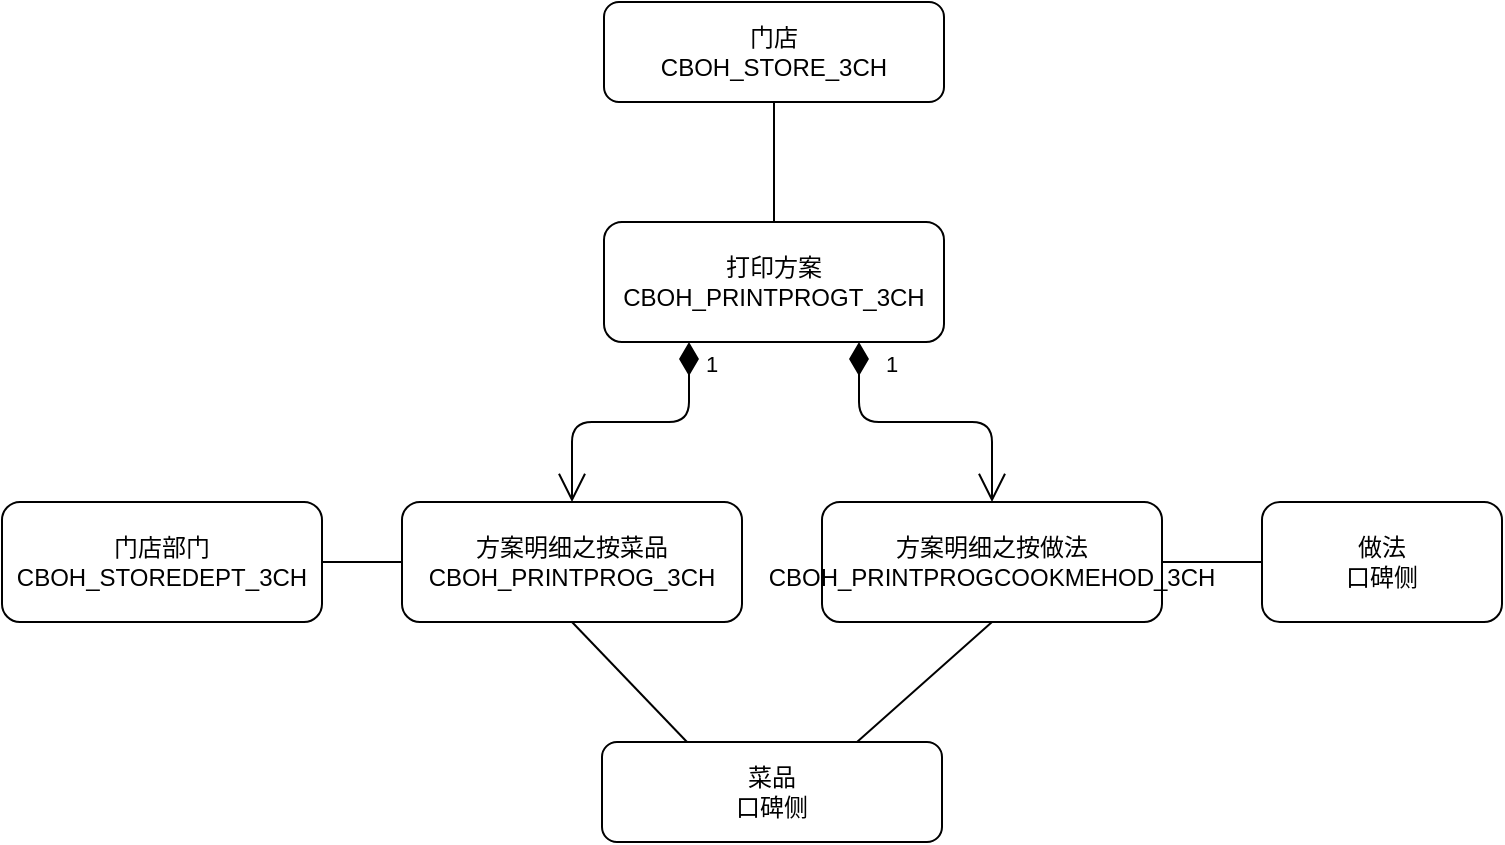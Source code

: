 <mxfile version="13.0.9" type="github">
  <diagram id="flUzdrC8JD7EecjdXO0x" name="Page-1">
    <mxGraphModel dx="892" dy="498" grid="1" gridSize="10" guides="1" tooltips="1" connect="1" arrows="1" fold="1" page="1" pageScale="1" pageWidth="827" pageHeight="1169" math="0" shadow="0">
      <root>
        <mxCell id="0" />
        <mxCell id="1" parent="0" />
        <mxCell id="1Gv-FpJVUD6D7qWlxgro-1" value="打印方案&lt;br&gt;CBOH_PRINTPROGT_3CH" style="rounded=1;whiteSpace=wrap;html=1;" parent="1" vertex="1">
          <mxGeometry x="331" y="150" width="170" height="60" as="geometry" />
        </mxCell>
        <mxCell id="1Gv-FpJVUD6D7qWlxgro-2" value="方案明细之按菜品&lt;br&gt;CBOH_PRINTPROG_3CH" style="rounded=1;whiteSpace=wrap;html=1;" parent="1" vertex="1">
          <mxGeometry x="230" y="290" width="170" height="60" as="geometry" />
        </mxCell>
        <mxCell id="1Gv-FpJVUD6D7qWlxgro-3" value="菜品&lt;br&gt;口碑侧" style="rounded=1;whiteSpace=wrap;html=1;" parent="1" vertex="1">
          <mxGeometry x="330" y="410" width="170" height="50" as="geometry" />
        </mxCell>
        <mxCell id="1Gv-FpJVUD6D7qWlxgro-4" value="" style="endArrow=none;html=1;entryX=0.5;entryY=1;entryDx=0;entryDy=0;exitX=0.25;exitY=0;exitDx=0;exitDy=0;" parent="1" source="1Gv-FpJVUD6D7qWlxgro-3" target="1Gv-FpJVUD6D7qWlxgro-2" edge="1">
          <mxGeometry width="50" height="50" relative="1" as="geometry">
            <mxPoint x="435" y="184.777" as="sourcePoint" />
            <mxPoint x="183" y="110" as="targetPoint" />
          </mxGeometry>
        </mxCell>
        <mxCell id="1Gv-FpJVUD6D7qWlxgro-5" value="门店部门&lt;br&gt;CBOH_STOREDEPT_3CH" style="rounded=1;whiteSpace=wrap;html=1;" parent="1" vertex="1">
          <mxGeometry x="30" y="290" width="160" height="60" as="geometry" />
        </mxCell>
        <mxCell id="1Gv-FpJVUD6D7qWlxgro-6" value="" style="endArrow=none;html=1;entryX=1;entryY=0.5;entryDx=0;entryDy=0;exitX=0;exitY=0.5;exitDx=0;exitDy=0;" parent="1" source="1Gv-FpJVUD6D7qWlxgro-2" target="1Gv-FpJVUD6D7qWlxgro-5" edge="1">
          <mxGeometry width="50" height="50" relative="1" as="geometry">
            <mxPoint x="280" y="320" as="sourcePoint" />
            <mxPoint x="470" y="330" as="targetPoint" />
          </mxGeometry>
        </mxCell>
        <mxCell id="1Gv-FpJVUD6D7qWlxgro-7" value="门店&lt;br&gt;CBOH_STORE_3CH" style="rounded=1;whiteSpace=wrap;html=1;" parent="1" vertex="1">
          <mxGeometry x="331" y="40" width="170" height="50" as="geometry" />
        </mxCell>
        <mxCell id="1Gv-FpJVUD6D7qWlxgro-8" value="" style="endArrow=none;html=1;entryX=0.5;entryY=0;entryDx=0;entryDy=0;exitX=0.5;exitY=1;exitDx=0;exitDy=0;" parent="1" source="1Gv-FpJVUD6D7qWlxgro-7" target="1Gv-FpJVUD6D7qWlxgro-1" edge="1">
          <mxGeometry width="50" height="50" relative="1" as="geometry">
            <mxPoint x="314" y="330" as="sourcePoint" />
            <mxPoint x="240" y="330" as="targetPoint" />
            <Array as="points" />
          </mxGeometry>
        </mxCell>
        <mxCell id="1Gv-FpJVUD6D7qWlxgro-11" value="方案明细之按做法&lt;br&gt;CBOH_PRINTPROGCOOKMEHOD_3CH" style="rounded=1;whiteSpace=wrap;html=1;" parent="1" vertex="1">
          <mxGeometry x="440" y="290" width="170" height="60" as="geometry" />
        </mxCell>
        <mxCell id="1Gv-FpJVUD6D7qWlxgro-12" value="" style="endArrow=none;html=1;exitX=0.75;exitY=0;exitDx=0;exitDy=0;entryX=0.5;entryY=1;entryDx=0;entryDy=0;" parent="1" source="1Gv-FpJVUD6D7qWlxgro-3" target="1Gv-FpJVUD6D7qWlxgro-11" edge="1">
          <mxGeometry width="50" height="50" relative="1" as="geometry">
            <mxPoint x="430" y="270" as="sourcePoint" />
            <mxPoint x="480" y="220" as="targetPoint" />
          </mxGeometry>
        </mxCell>
        <mxCell id="1Gv-FpJVUD6D7qWlxgro-13" value="做法&lt;br&gt;口碑侧" style="rounded=1;whiteSpace=wrap;html=1;" parent="1" vertex="1">
          <mxGeometry x="660" y="290" width="120" height="60" as="geometry" />
        </mxCell>
        <mxCell id="1Gv-FpJVUD6D7qWlxgro-14" value="" style="endArrow=none;html=1;entryX=0;entryY=0.5;entryDx=0;entryDy=0;exitX=1;exitY=0.5;exitDx=0;exitDy=0;" parent="1" source="1Gv-FpJVUD6D7qWlxgro-11" target="1Gv-FpJVUD6D7qWlxgro-13" edge="1">
          <mxGeometry width="50" height="50" relative="1" as="geometry">
            <mxPoint x="430" y="270" as="sourcePoint" />
            <mxPoint x="480" y="220" as="targetPoint" />
          </mxGeometry>
        </mxCell>
        <mxCell id="1Gv-FpJVUD6D7qWlxgro-16" value="1" style="endArrow=open;html=1;endSize=12;startArrow=diamondThin;startSize=14;startFill=1;edgeStyle=orthogonalEdgeStyle;align=left;verticalAlign=bottom;exitX=0.75;exitY=1;exitDx=0;exitDy=0;entryX=0.5;entryY=0;entryDx=0;entryDy=0;" parent="1" source="1Gv-FpJVUD6D7qWlxgro-1" target="1Gv-FpJVUD6D7qWlxgro-11" edge="1">
          <mxGeometry x="-0.297" y="20" relative="1" as="geometry">
            <mxPoint x="456.53" y="230.0" as="sourcePoint" />
            <mxPoint x="440.0" y="306.82" as="targetPoint" />
            <mxPoint as="offset" />
          </mxGeometry>
        </mxCell>
        <mxCell id="roU-5m7lrtW2ISjeMz91-1" value="1" style="endArrow=open;html=1;endSize=12;startArrow=diamondThin;startSize=14;startFill=1;edgeStyle=orthogonalEdgeStyle;align=left;verticalAlign=bottom;exitX=0.25;exitY=1;exitDx=0;exitDy=0;entryX=0.5;entryY=0;entryDx=0;entryDy=0;" edge="1" parent="1" source="1Gv-FpJVUD6D7qWlxgro-1" target="1Gv-FpJVUD6D7qWlxgro-2">
          <mxGeometry x="-0.711" y="6" relative="1" as="geometry">
            <mxPoint x="330" y="300" as="sourcePoint" />
            <mxPoint x="490" y="300" as="targetPoint" />
            <mxPoint as="offset" />
          </mxGeometry>
        </mxCell>
      </root>
    </mxGraphModel>
  </diagram>
</mxfile>
